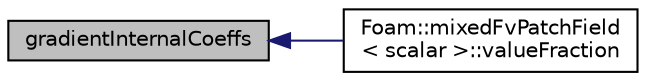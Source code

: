 digraph "gradientInternalCoeffs"
{
  bgcolor="transparent";
  edge [fontname="Helvetica",fontsize="10",labelfontname="Helvetica",labelfontsize="10"];
  node [fontname="Helvetica",fontsize="10",shape=record];
  rankdir="LR";
  Node1 [label="gradientInternalCoeffs",height=0.2,width=0.4,color="black", fillcolor="grey75", style="filled", fontcolor="black"];
  Node1 -> Node2 [dir="back",color="midnightblue",fontsize="10",style="solid",fontname="Helvetica"];
  Node2 [label="Foam::mixedFvPatchField\l\< scalar \>::valueFraction",height=0.2,width=0.4,color="black",URL="$a01546.html#a0aad8021ccb2bce0f221055f525f25e4"];
}

